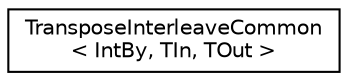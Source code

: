 digraph "Graphical Class Hierarchy"
{
 // LATEX_PDF_SIZE
  edge [fontname="Helvetica",fontsize="10",labelfontname="Helvetica",labelfontsize="10"];
  node [fontname="Helvetica",fontsize="10",shape=record];
  rankdir="LR";
  Node0 [label="TransposeInterleaveCommon\l\< IntBy, TIn, TOut \>",height=0.2,width=0.4,color="black", fillcolor="white", style="filled",URL="$struct_transpose_interleave_common.xhtml",tooltip=" "];
}
